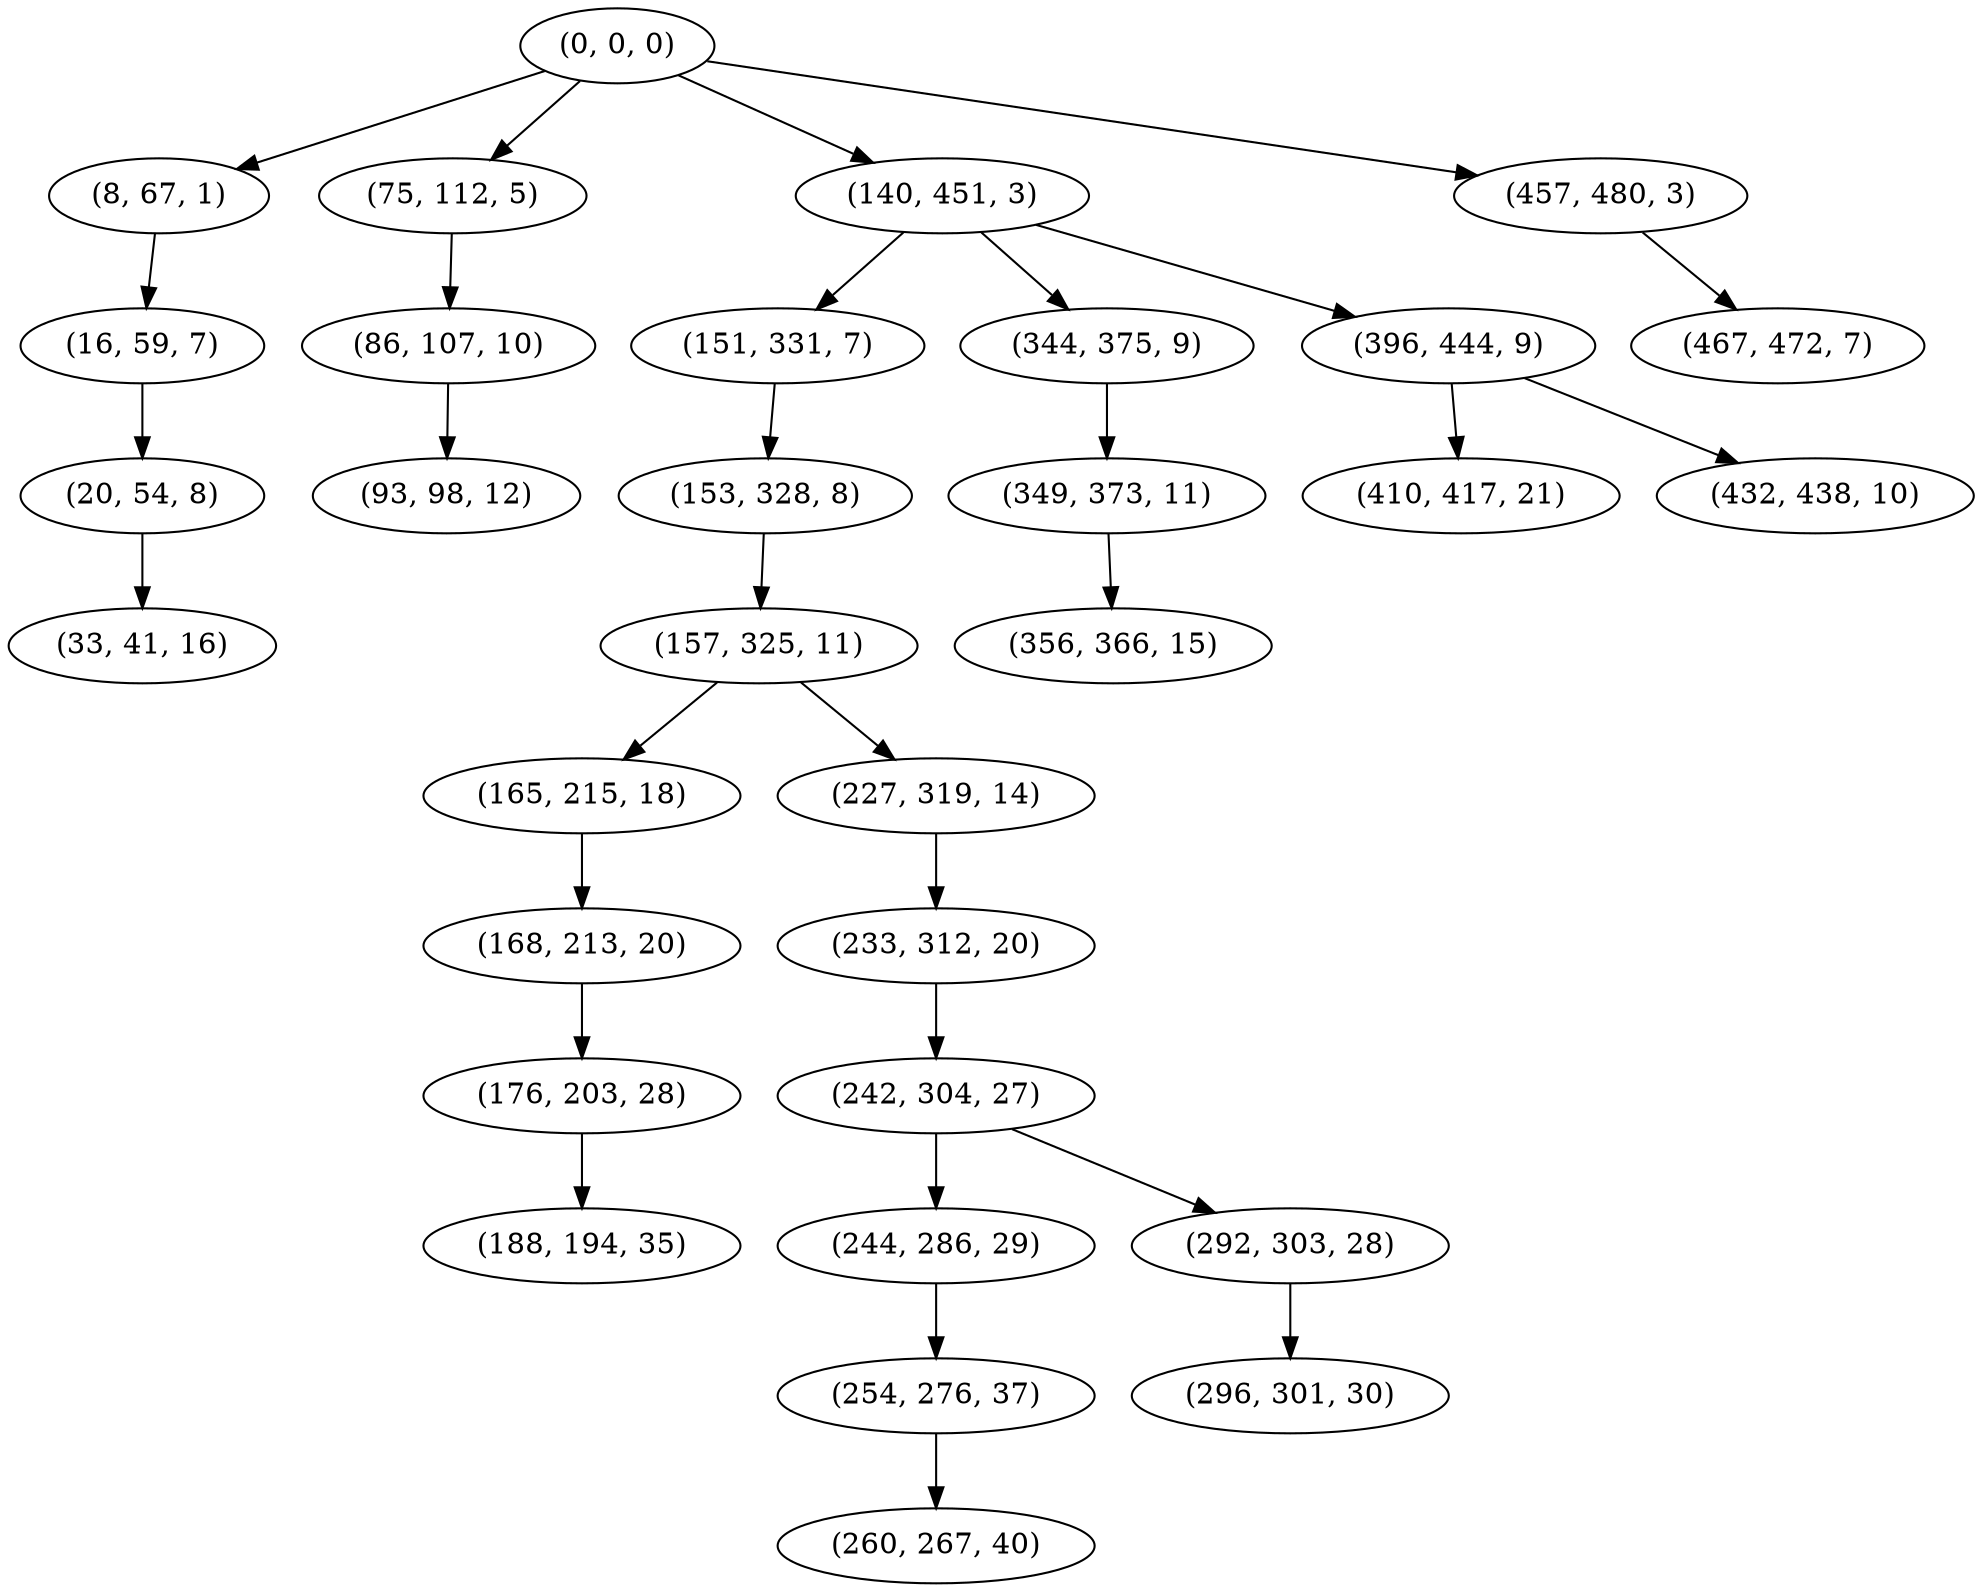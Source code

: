 digraph tree {
    "(0, 0, 0)";
    "(8, 67, 1)";
    "(16, 59, 7)";
    "(20, 54, 8)";
    "(33, 41, 16)";
    "(75, 112, 5)";
    "(86, 107, 10)";
    "(93, 98, 12)";
    "(140, 451, 3)";
    "(151, 331, 7)";
    "(153, 328, 8)";
    "(157, 325, 11)";
    "(165, 215, 18)";
    "(168, 213, 20)";
    "(176, 203, 28)";
    "(188, 194, 35)";
    "(227, 319, 14)";
    "(233, 312, 20)";
    "(242, 304, 27)";
    "(244, 286, 29)";
    "(254, 276, 37)";
    "(260, 267, 40)";
    "(292, 303, 28)";
    "(296, 301, 30)";
    "(344, 375, 9)";
    "(349, 373, 11)";
    "(356, 366, 15)";
    "(396, 444, 9)";
    "(410, 417, 21)";
    "(432, 438, 10)";
    "(457, 480, 3)";
    "(467, 472, 7)";
    "(0, 0, 0)" -> "(8, 67, 1)";
    "(0, 0, 0)" -> "(75, 112, 5)";
    "(0, 0, 0)" -> "(140, 451, 3)";
    "(0, 0, 0)" -> "(457, 480, 3)";
    "(8, 67, 1)" -> "(16, 59, 7)";
    "(16, 59, 7)" -> "(20, 54, 8)";
    "(20, 54, 8)" -> "(33, 41, 16)";
    "(75, 112, 5)" -> "(86, 107, 10)";
    "(86, 107, 10)" -> "(93, 98, 12)";
    "(140, 451, 3)" -> "(151, 331, 7)";
    "(140, 451, 3)" -> "(344, 375, 9)";
    "(140, 451, 3)" -> "(396, 444, 9)";
    "(151, 331, 7)" -> "(153, 328, 8)";
    "(153, 328, 8)" -> "(157, 325, 11)";
    "(157, 325, 11)" -> "(165, 215, 18)";
    "(157, 325, 11)" -> "(227, 319, 14)";
    "(165, 215, 18)" -> "(168, 213, 20)";
    "(168, 213, 20)" -> "(176, 203, 28)";
    "(176, 203, 28)" -> "(188, 194, 35)";
    "(227, 319, 14)" -> "(233, 312, 20)";
    "(233, 312, 20)" -> "(242, 304, 27)";
    "(242, 304, 27)" -> "(244, 286, 29)";
    "(242, 304, 27)" -> "(292, 303, 28)";
    "(244, 286, 29)" -> "(254, 276, 37)";
    "(254, 276, 37)" -> "(260, 267, 40)";
    "(292, 303, 28)" -> "(296, 301, 30)";
    "(344, 375, 9)" -> "(349, 373, 11)";
    "(349, 373, 11)" -> "(356, 366, 15)";
    "(396, 444, 9)" -> "(410, 417, 21)";
    "(396, 444, 9)" -> "(432, 438, 10)";
    "(457, 480, 3)" -> "(467, 472, 7)";
}
